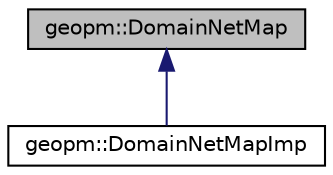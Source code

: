 digraph "geopm::DomainNetMap"
{
 // LATEX_PDF_SIZE
  edge [fontname="Helvetica",fontsize="10",labelfontname="Helvetica",labelfontsize="10"];
  node [fontname="Helvetica",fontsize="10",shape=record];
  Node1 [label="geopm::DomainNetMap",height=0.2,width=0.4,color="black", fillcolor="grey75", style="filled", fontcolor="black",tooltip="Class to load neural net from file, sample signals specified in that file, feed those signals into th..."];
  Node1 -> Node2 [dir="back",color="midnightblue",fontsize="10",style="solid",fontname="Helvetica"];
  Node2 [label="geopm::DomainNetMapImp",height=0.2,width=0.4,color="black", fillcolor="white", style="filled",URL="$classgeopm_1_1_domain_net_map_imp.html",tooltip=" "];
}
